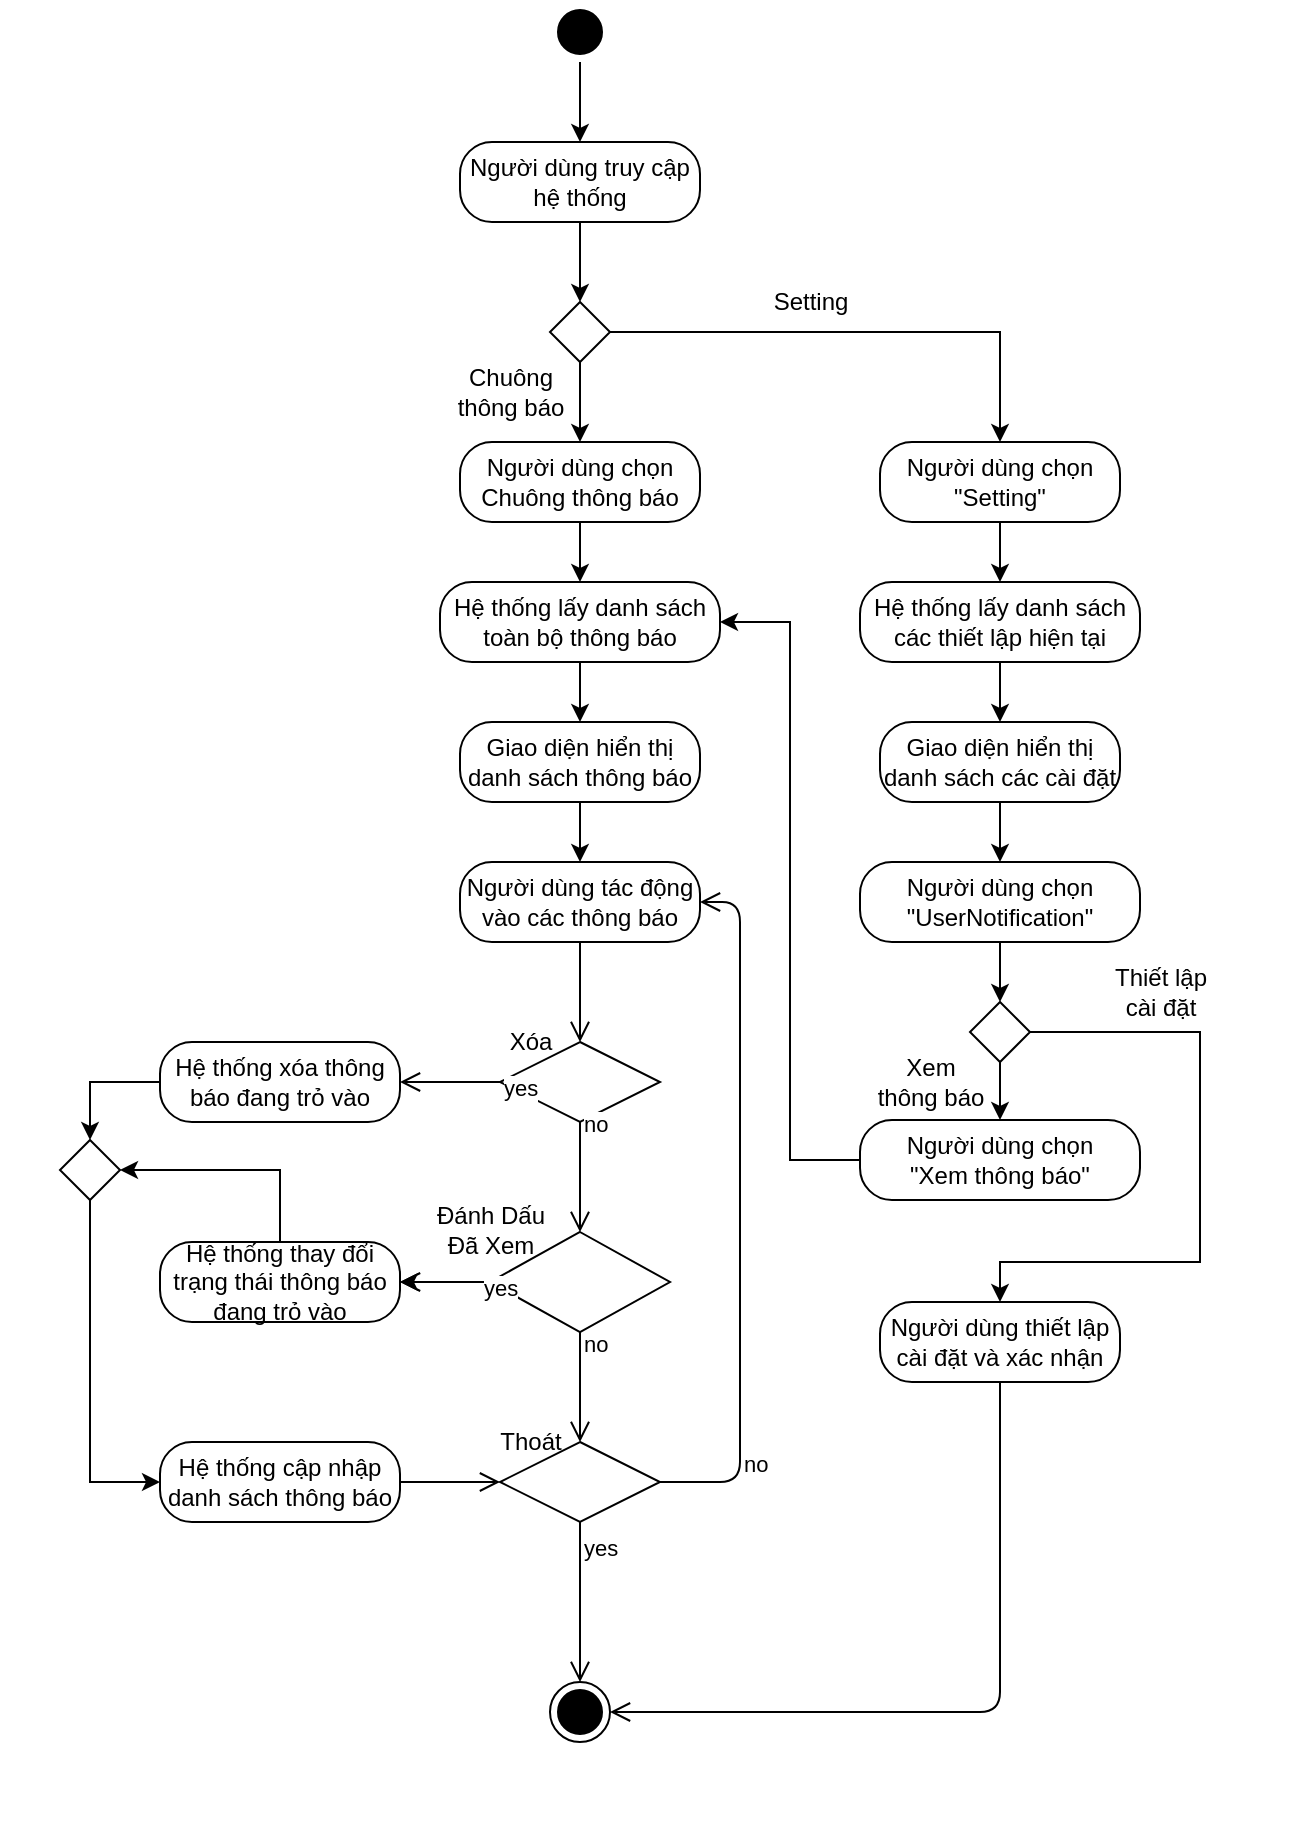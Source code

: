<mxfile version="13.10.0" type="device"><diagram id="533PCfyZmHTiE4qDNtnp" name="Page-1"><mxGraphModel dx="2048" dy="1851" grid="1" gridSize="10" guides="1" tooltips="1" connect="1" arrows="1" fold="1" page="1" pageScale="1" pageWidth="827" pageHeight="1169" math="0" shadow="0"><root><mxCell id="0"/><mxCell id="1" parent="0"/><mxCell id="tr6qYD7Nl2amcjipEFbg-30" value="" style="rounded=0;whiteSpace=wrap;html=1;strokeColor=none;" parent="1" vertex="1"><mxGeometry x="-320" y="-190" width="650" height="910" as="geometry"/></mxCell><mxCell id="hOIhFnqvyM-24AoKHOu1-5" style="edgeStyle=orthogonalEdgeStyle;rounded=0;orthogonalLoop=1;jettySize=auto;html=1;" edge="1" parent="1" source="pfBxr-TpBDh7rjHLc0Tl-1" target="hOIhFnqvyM-24AoKHOu1-3"><mxGeometry relative="1" as="geometry"/></mxCell><mxCell id="pfBxr-TpBDh7rjHLc0Tl-1" value="" style="ellipse;html=1;shape=startState;fillColor=#000000;" parent="1" vertex="1"><mxGeometry x="-45" y="-190" width="30" height="30" as="geometry"/></mxCell><mxCell id="tr6qYD7Nl2amcjipEFbg-10" style="edgeStyle=orthogonalEdgeStyle;rounded=0;orthogonalLoop=1;jettySize=auto;html=1;entryX=0.5;entryY=0;entryDx=0;entryDy=0;" parent="1" source="pfBxr-TpBDh7rjHLc0Tl-5" target="pfBxr-TpBDh7rjHLc0Tl-7" edge="1"><mxGeometry relative="1" as="geometry"/></mxCell><mxCell id="pfBxr-TpBDh7rjHLc0Tl-5" value="Hệ thống lấy danh sách toàn bộ thông báo" style="rounded=1;whiteSpace=wrap;html=1;arcSize=40;" parent="1" vertex="1"><mxGeometry x="-100" y="100" width="140" height="40" as="geometry"/></mxCell><mxCell id="tr6qYD7Nl2amcjipEFbg-7" style="edgeStyle=orthogonalEdgeStyle;rounded=0;orthogonalLoop=1;jettySize=auto;html=1;entryX=0.5;entryY=0;entryDx=0;entryDy=0;" parent="1" source="pfBxr-TpBDh7rjHLc0Tl-7" target="pfBxr-TpBDh7rjHLc0Tl-9" edge="1"><mxGeometry relative="1" as="geometry"/></mxCell><mxCell id="pfBxr-TpBDh7rjHLc0Tl-7" value="Giao diện hiển thị danh sách thông báo" style="rounded=1;whiteSpace=wrap;html=1;arcSize=40;" parent="1" vertex="1"><mxGeometry x="-90" y="170" width="120" height="40" as="geometry"/></mxCell><mxCell id="pfBxr-TpBDh7rjHLc0Tl-9" value="Người dùng tác động vào các thông báo" style="rounded=1;whiteSpace=wrap;html=1;arcSize=40;" parent="1" vertex="1"><mxGeometry x="-90" y="240" width="120" height="40" as="geometry"/></mxCell><mxCell id="pfBxr-TpBDh7rjHLc0Tl-10" value="" style="edgeStyle=orthogonalEdgeStyle;html=1;verticalAlign=bottom;endArrow=open;endSize=8;entryX=0.5;entryY=0;entryDx=0;entryDy=0;" parent="1" source="pfBxr-TpBDh7rjHLc0Tl-9" target="pfBxr-TpBDh7rjHLc0Tl-11" edge="1"><mxGeometry relative="1" as="geometry"><mxPoint x="55" y="310" as="targetPoint"/></mxGeometry></mxCell><mxCell id="pfBxr-TpBDh7rjHLc0Tl-11" value="" style="rhombus;whiteSpace=wrap;html=1;" parent="1" vertex="1"><mxGeometry x="-70" y="330" width="80" height="40" as="geometry"/></mxCell><mxCell id="pfBxr-TpBDh7rjHLc0Tl-12" value="no" style="edgeStyle=orthogonalEdgeStyle;html=1;align=left;verticalAlign=bottom;endArrow=open;endSize=8;" parent="1" source="pfBxr-TpBDh7rjHLc0Tl-11" target="pfBxr-TpBDh7rjHLc0Tl-22" edge="1"><mxGeometry x="-1" y="50" relative="1" as="geometry"><mxPoint x="400" y="350" as="targetPoint"/><mxPoint x="40" y="-20" as="offset"/></mxGeometry></mxCell><mxCell id="pfBxr-TpBDh7rjHLc0Tl-13" value="yes" style="edgeStyle=orthogonalEdgeStyle;html=1;align=left;verticalAlign=top;endArrow=open;endSize=8;" parent="1" source="pfBxr-TpBDh7rjHLc0Tl-11" target="pfBxr-TpBDh7rjHLc0Tl-14" edge="1"><mxGeometry x="-1" y="-50" relative="1" as="geometry"><mxPoint x="55" y="430" as="targetPoint"/><mxPoint x="10" y="-30" as="offset"/></mxGeometry></mxCell><mxCell id="R7bmdkfEzemchcxJAyFJ-5" value="" style="edgeStyle=orthogonalEdgeStyle;rounded=0;orthogonalLoop=1;jettySize=auto;html=1;" parent="1" source="pfBxr-TpBDh7rjHLc0Tl-14" target="pfBxr-TpBDh7rjHLc0Tl-24" edge="1"><mxGeometry relative="1" as="geometry"/></mxCell><mxCell id="pfBxr-TpBDh7rjHLc0Tl-14" value="" style="rhombus;whiteSpace=wrap;html=1;" parent="1" vertex="1"><mxGeometry x="-75" y="425" width="90" height="50" as="geometry"/></mxCell><mxCell id="pfBxr-TpBDh7rjHLc0Tl-15" value="no" style="edgeStyle=orthogonalEdgeStyle;html=1;align=left;verticalAlign=bottom;endArrow=open;endSize=8;" parent="1" source="pfBxr-TpBDh7rjHLc0Tl-14" target="pfBxr-TpBDh7rjHLc0Tl-24" edge="1"><mxGeometry x="-1" y="60" relative="1" as="geometry"><mxPoint x="400" y="445" as="targetPoint"/><mxPoint x="45" y="-20" as="offset"/></mxGeometry></mxCell><mxCell id="pfBxr-TpBDh7rjHLc0Tl-16" value="yes" style="edgeStyle=orthogonalEdgeStyle;html=1;align=left;verticalAlign=top;endArrow=open;endSize=8;" parent="1" source="pfBxr-TpBDh7rjHLc0Tl-14" target="pfBxr-TpBDh7rjHLc0Tl-18" edge="1"><mxGeometry x="-1" y="-61" relative="1" as="geometry"><mxPoint x="55" y="520" as="targetPoint"/><mxPoint x="11" y="-35" as="offset"/></mxGeometry></mxCell><mxCell id="pfBxr-TpBDh7rjHLc0Tl-18" value="" style="rhombus;whiteSpace=wrap;html=1;" parent="1" vertex="1"><mxGeometry x="-70" y="530" width="80" height="40" as="geometry"/></mxCell><mxCell id="pfBxr-TpBDh7rjHLc0Tl-19" value="no" style="edgeStyle=orthogonalEdgeStyle;html=1;align=left;verticalAlign=bottom;endArrow=open;endSize=8;exitX=1;exitY=0.5;exitDx=0;exitDy=0;" parent="1" source="pfBxr-TpBDh7rjHLc0Tl-18" edge="1"><mxGeometry x="-0.768" relative="1" as="geometry"><mxPoint x="30" y="260" as="targetPoint"/><Array as="points"><mxPoint x="50" y="550"/><mxPoint x="50" y="260"/></Array><mxPoint as="offset"/></mxGeometry></mxCell><mxCell id="pfBxr-TpBDh7rjHLc0Tl-20" value="yes" style="edgeStyle=orthogonalEdgeStyle;html=1;align=left;verticalAlign=top;endArrow=open;endSize=8;" parent="1" source="pfBxr-TpBDh7rjHLc0Tl-18" target="pfBxr-TpBDh7rjHLc0Tl-21" edge="1"><mxGeometry x="-1" relative="1" as="geometry"><mxPoint x="55" y="630" as="targetPoint"/></mxGeometry></mxCell><mxCell id="pfBxr-TpBDh7rjHLc0Tl-21" value="" style="ellipse;html=1;shape=endState;fillColor=#000000;" parent="1" vertex="1"><mxGeometry x="-45" y="650" width="30" height="30" as="geometry"/></mxCell><mxCell id="tr6qYD7Nl2amcjipEFbg-16" style="edgeStyle=orthogonalEdgeStyle;rounded=0;orthogonalLoop=1;jettySize=auto;html=1;entryX=0.5;entryY=0;entryDx=0;entryDy=0;" parent="1" source="pfBxr-TpBDh7rjHLc0Tl-22" target="tr6qYD7Nl2amcjipEFbg-15" edge="1"><mxGeometry relative="1" as="geometry"/></mxCell><mxCell id="pfBxr-TpBDh7rjHLc0Tl-22" value="Hệ thống xóa thông báo đang trỏ vào" style="rounded=1;whiteSpace=wrap;html=1;arcSize=40;" parent="1" vertex="1"><mxGeometry x="-240" y="330" width="120" height="40" as="geometry"/></mxCell><mxCell id="tr6qYD7Nl2amcjipEFbg-17" style="rounded=0;orthogonalLoop=1;jettySize=auto;html=1;entryX=1;entryY=0.5;entryDx=0;entryDy=0;exitX=0.5;exitY=0;exitDx=0;exitDy=0;edgeStyle=orthogonalEdgeStyle;" parent="1" source="pfBxr-TpBDh7rjHLc0Tl-24" target="tr6qYD7Nl2amcjipEFbg-15" edge="1"><mxGeometry relative="1" as="geometry"/></mxCell><mxCell id="pfBxr-TpBDh7rjHLc0Tl-24" value="Hệ thống thay đổi trạng thái thông báo đang trỏ vào" style="rounded=1;whiteSpace=wrap;html=1;arcSize=40;" parent="1" vertex="1"><mxGeometry x="-240" y="430" width="120" height="40" as="geometry"/></mxCell><mxCell id="pfBxr-TpBDh7rjHLc0Tl-30" value="Hệ thống cập nhập danh sách thông báo" style="rounded=1;whiteSpace=wrap;html=1;arcSize=40;" parent="1" vertex="1"><mxGeometry x="-240" y="530" width="120" height="40" as="geometry"/></mxCell><mxCell id="pfBxr-TpBDh7rjHLc0Tl-31" value="" style="edgeStyle=orthogonalEdgeStyle;html=1;verticalAlign=bottom;endArrow=open;endSize=8;entryX=0;entryY=0.5;entryDx=0;entryDy=0;" parent="1" source="pfBxr-TpBDh7rjHLc0Tl-30" target="pfBxr-TpBDh7rjHLc0Tl-18" edge="1"><mxGeometry relative="1" as="geometry"><mxPoint x="14.883" y="550.411" as="targetPoint"/></mxGeometry></mxCell><mxCell id="tr6qYD7Nl2amcjipEFbg-22" style="edgeStyle=orthogonalEdgeStyle;rounded=0;orthogonalLoop=1;jettySize=auto;html=1;entryX=0.5;entryY=0;entryDx=0;entryDy=0;" parent="1" source="0843NCUoFEittQAQ7N_B-10" target="0843NCUoFEittQAQ7N_B-12" edge="1"><mxGeometry relative="1" as="geometry"/></mxCell><mxCell id="0843NCUoFEittQAQ7N_B-10" value="Hệ thống lấy danh sách các thiết lập hiện tại" style="rounded=1;whiteSpace=wrap;html=1;arcSize=40;" parent="1" vertex="1"><mxGeometry x="110" y="100" width="140" height="40" as="geometry"/></mxCell><mxCell id="tr6qYD7Nl2amcjipEFbg-23" style="edgeStyle=orthogonalEdgeStyle;rounded=0;orthogonalLoop=1;jettySize=auto;html=1;entryX=0.5;entryY=0;entryDx=0;entryDy=0;" parent="1" source="0843NCUoFEittQAQ7N_B-12" target="tr6qYD7Nl2amcjipEFbg-19" edge="1"><mxGeometry relative="1" as="geometry"/></mxCell><mxCell id="0843NCUoFEittQAQ7N_B-12" value="Giao diện hiển thị danh sách các cài đặt" style="rounded=1;whiteSpace=wrap;html=1;arcSize=40;" parent="1" vertex="1"><mxGeometry x="120" y="170" width="120" height="40" as="geometry"/></mxCell><mxCell id="0843NCUoFEittQAQ7N_B-20" value="Người dùng thiết lập cài đặt và xác nhận" style="rounded=1;whiteSpace=wrap;html=1;arcSize=40;" parent="1" vertex="1"><mxGeometry x="120" y="460" width="120" height="40" as="geometry"/></mxCell><mxCell id="0843NCUoFEittQAQ7N_B-21" value="" style="html=1;verticalAlign=bottom;endArrow=open;endSize=8;entryX=1;entryY=0.5;entryDx=0;entryDy=0;edgeStyle=orthogonalEdgeStyle;exitX=0.5;exitY=1;exitDx=0;exitDy=0;" parent="1" source="0843NCUoFEittQAQ7N_B-20" target="pfBxr-TpBDh7rjHLc0Tl-21" edge="1"><mxGeometry relative="1" as="geometry"><mxPoint x="52.735" y="691.678" as="targetPoint"/><Array as="points"><mxPoint x="180" y="665"/></Array></mxGeometry></mxCell><mxCell id="tr6qYD7Nl2amcjipEFbg-5" style="edgeStyle=orthogonalEdgeStyle;rounded=0;orthogonalLoop=1;jettySize=auto;html=1;entryX=0.5;entryY=0;entryDx=0;entryDy=0;" parent="1" source="tr6qYD7Nl2amcjipEFbg-1" target="tr6qYD7Nl2amcjipEFbg-4" edge="1"><mxGeometry relative="1" as="geometry"/></mxCell><mxCell id="tr6qYD7Nl2amcjipEFbg-6" style="edgeStyle=orthogonalEdgeStyle;rounded=0;orthogonalLoop=1;jettySize=auto;html=1;entryX=0.5;entryY=0;entryDx=0;entryDy=0;" parent="1" source="tr6qYD7Nl2amcjipEFbg-1" target="tr6qYD7Nl2amcjipEFbg-3" edge="1"><mxGeometry relative="1" as="geometry"/></mxCell><mxCell id="tr6qYD7Nl2amcjipEFbg-1" value="" style="rhombus;" parent="1" vertex="1"><mxGeometry x="-45" y="-40" width="30" height="30" as="geometry"/></mxCell><mxCell id="tr6qYD7Nl2amcjipEFbg-9" style="edgeStyle=orthogonalEdgeStyle;rounded=0;orthogonalLoop=1;jettySize=auto;html=1;entryX=0.5;entryY=0;entryDx=0;entryDy=0;" parent="1" source="tr6qYD7Nl2amcjipEFbg-3" target="pfBxr-TpBDh7rjHLc0Tl-5" edge="1"><mxGeometry relative="1" as="geometry"/></mxCell><mxCell id="tr6qYD7Nl2amcjipEFbg-3" value="Người dùng chọn Chuông thông báo" style="rounded=1;whiteSpace=wrap;html=1;arcSize=40;" parent="1" vertex="1"><mxGeometry x="-90" y="30" width="120" height="40" as="geometry"/></mxCell><mxCell id="tr6qYD7Nl2amcjipEFbg-12" style="edgeStyle=orthogonalEdgeStyle;rounded=0;orthogonalLoop=1;jettySize=auto;html=1;entryX=0.5;entryY=0;entryDx=0;entryDy=0;" parent="1" source="tr6qYD7Nl2amcjipEFbg-4" target="0843NCUoFEittQAQ7N_B-10" edge="1"><mxGeometry relative="1" as="geometry"/></mxCell><mxCell id="tr6qYD7Nl2amcjipEFbg-4" value="Người dùng chọn &quot;Setting&quot;" style="rounded=1;whiteSpace=wrap;html=1;arcSize=40;" parent="1" vertex="1"><mxGeometry x="120" y="30" width="120" height="40" as="geometry"/></mxCell><mxCell id="tr6qYD7Nl2amcjipEFbg-18" style="edgeStyle=orthogonalEdgeStyle;rounded=0;orthogonalLoop=1;jettySize=auto;html=1;entryX=0;entryY=0.5;entryDx=0;entryDy=0;exitX=0.5;exitY=1;exitDx=0;exitDy=0;" parent="1" source="tr6qYD7Nl2amcjipEFbg-15" target="pfBxr-TpBDh7rjHLc0Tl-30" edge="1"><mxGeometry relative="1" as="geometry"/></mxCell><mxCell id="tr6qYD7Nl2amcjipEFbg-15" value="" style="rhombus;" parent="1" vertex="1"><mxGeometry x="-290" y="379" width="30" height="30" as="geometry"/></mxCell><mxCell id="tr6qYD7Nl2amcjipEFbg-26" style="edgeStyle=orthogonalEdgeStyle;rounded=0;orthogonalLoop=1;jettySize=auto;html=1;entryX=0.5;entryY=0;entryDx=0;entryDy=0;" parent="1" source="tr6qYD7Nl2amcjipEFbg-19" target="tr6qYD7Nl2amcjipEFbg-25" edge="1"><mxGeometry relative="1" as="geometry"/></mxCell><mxCell id="tr6qYD7Nl2amcjipEFbg-19" value="Người dùng chọn &quot;UserNotification&quot;" style="rounded=1;whiteSpace=wrap;html=1;arcSize=40;" parent="1" vertex="1"><mxGeometry x="110" y="240" width="140" height="40" as="geometry"/></mxCell><mxCell id="tr6qYD7Nl2amcjipEFbg-28" style="edgeStyle=orthogonalEdgeStyle;rounded=0;orthogonalLoop=1;jettySize=auto;html=1;entryX=1;entryY=0.5;entryDx=0;entryDy=0;" parent="1" source="tr6qYD7Nl2amcjipEFbg-24" target="pfBxr-TpBDh7rjHLc0Tl-5" edge="1"><mxGeometry relative="1" as="geometry"/></mxCell><mxCell id="tr6qYD7Nl2amcjipEFbg-24" value="Người dùng chọn &lt;br&gt;&quot;Xem thông báo&quot;" style="rounded=1;whiteSpace=wrap;html=1;arcSize=40;" parent="1" vertex="1"><mxGeometry x="110" y="369" width="140" height="40" as="geometry"/></mxCell><mxCell id="tr6qYD7Nl2amcjipEFbg-27" style="edgeStyle=orthogonalEdgeStyle;rounded=0;orthogonalLoop=1;jettySize=auto;html=1;entryX=0.5;entryY=0;entryDx=0;entryDy=0;" parent="1" source="tr6qYD7Nl2amcjipEFbg-25" target="tr6qYD7Nl2amcjipEFbg-24" edge="1"><mxGeometry relative="1" as="geometry"/></mxCell><mxCell id="tr6qYD7Nl2amcjipEFbg-29" style="edgeStyle=orthogonalEdgeStyle;rounded=0;orthogonalLoop=1;jettySize=auto;html=1;entryX=0.5;entryY=0;entryDx=0;entryDy=0;" parent="1" source="tr6qYD7Nl2amcjipEFbg-25" target="0843NCUoFEittQAQ7N_B-20" edge="1"><mxGeometry relative="1" as="geometry"><Array as="points"><mxPoint x="280" y="325"/><mxPoint x="280" y="440"/><mxPoint x="180" y="440"/></Array></mxGeometry></mxCell><mxCell id="tr6qYD7Nl2amcjipEFbg-25" value="" style="rhombus;" parent="1" vertex="1"><mxGeometry x="165" y="310" width="30" height="30" as="geometry"/></mxCell><mxCell id="R7bmdkfEzemchcxJAyFJ-1" value="Chuông&lt;br&gt;thông báo" style="text;html=1;align=center;verticalAlign=middle;resizable=0;points=[];autosize=1;" parent="1" vertex="1"><mxGeometry x="-100" y="-10" width="70" height="30" as="geometry"/></mxCell><mxCell id="R7bmdkfEzemchcxJAyFJ-2" value="Setting" style="text;html=1;align=center;verticalAlign=middle;resizable=0;points=[];autosize=1;" parent="1" vertex="1"><mxGeometry x="60" y="-50" width="50" height="20" as="geometry"/></mxCell><mxCell id="R7bmdkfEzemchcxJAyFJ-3" value="Thoát" style="text;html=1;align=center;verticalAlign=middle;resizable=0;points=[];autosize=1;" parent="1" vertex="1"><mxGeometry x="-80" y="520" width="50" height="20" as="geometry"/></mxCell><mxCell id="R7bmdkfEzemchcxJAyFJ-4" value="Đánh Dấu&lt;br&gt;Đã Xem" style="text;html=1;align=center;verticalAlign=middle;resizable=0;points=[];autosize=1;" parent="1" vertex="1"><mxGeometry x="-110" y="409" width="70" height="30" as="geometry"/></mxCell><mxCell id="R7bmdkfEzemchcxJAyFJ-6" value="Xóa&lt;br&gt;" style="text;html=1;align=center;verticalAlign=middle;resizable=0;points=[];autosize=1;" parent="1" vertex="1"><mxGeometry x="-75" y="320" width="40" height="20" as="geometry"/></mxCell><mxCell id="R7bmdkfEzemchcxJAyFJ-7" value="Xem&lt;br&gt;thông báo" style="text;html=1;align=center;verticalAlign=middle;resizable=0;points=[];autosize=1;" parent="1" vertex="1"><mxGeometry x="110" y="335" width="70" height="30" as="geometry"/></mxCell><mxCell id="R7bmdkfEzemchcxJAyFJ-8" value="Thiết lập&lt;br&gt;cài đặt" style="text;html=1;align=center;verticalAlign=middle;resizable=0;points=[];autosize=1;" parent="1" vertex="1"><mxGeometry x="230" y="290" width="60" height="30" as="geometry"/></mxCell><mxCell id="hOIhFnqvyM-24AoKHOu1-6" style="edgeStyle=orthogonalEdgeStyle;rounded=0;orthogonalLoop=1;jettySize=auto;html=1;entryX=0.5;entryY=0;entryDx=0;entryDy=0;" edge="1" parent="1" source="hOIhFnqvyM-24AoKHOu1-3" target="tr6qYD7Nl2amcjipEFbg-1"><mxGeometry relative="1" as="geometry"/></mxCell><mxCell id="hOIhFnqvyM-24AoKHOu1-3" value="Người dùng truy cập&lt;br&gt;hệ thống" style="rounded=1;whiteSpace=wrap;html=1;arcSize=40;" vertex="1" parent="1"><mxGeometry x="-90" y="-120" width="120" height="40" as="geometry"/></mxCell></root></mxGraphModel></diagram></mxfile>